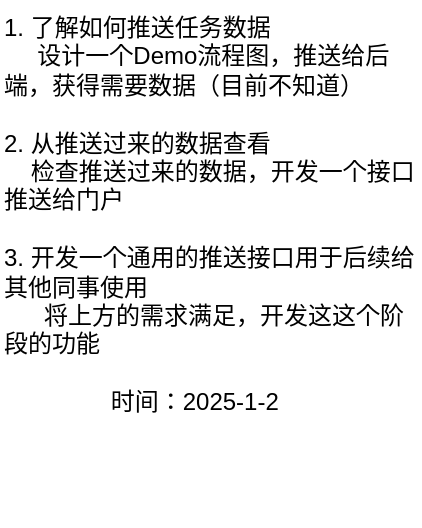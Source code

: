 <mxfile version="26.0.2">
  <diagram name="第 1 页" id="_7J9ALmxaEtgMCIji5xi">
    <mxGraphModel dx="1221" dy="725" grid="1" gridSize="10" guides="1" tooltips="1" connect="1" arrows="1" fold="1" page="1" pageScale="1" pageWidth="827" pageHeight="1169" math="0" shadow="0">
      <root>
        <mxCell id="0" />
        <mxCell id="1" parent="0" />
        <mxCell id="VBJPRnu1swg4sNBOQ6FT-3" value="1. 了解如何推送任务数据&lt;div&gt;&amp;nbsp; &amp;nbsp; &amp;nbsp;设计一个Demo流程图，推送给后端，获得需要数据（目前不知道）&lt;/div&gt;&lt;div&gt;&lt;br&gt;&lt;/div&gt;&lt;div&gt;2. 从推送过来的数据查看&lt;/div&gt;&lt;div&gt;&amp;nbsp; &amp;nbsp; 检查推送过来的数据，开发一个接口推送给门户&lt;/div&gt;&lt;div&gt;&lt;br&gt;&lt;/div&gt;&lt;div&gt;3. 开发一个通用的推送接口用于后续给&lt;/div&gt;&lt;div&gt;其他同事使用&lt;/div&gt;&lt;div&gt;&amp;nbsp; &amp;nbsp; &amp;nbsp; 将上方的需求满足，开发这这个阶段的功能&lt;/div&gt;&lt;div&gt;&lt;br&gt;&lt;/div&gt;&lt;div&gt;&lt;span style=&quot;white-space: pre;&quot;&gt;&#x9;&lt;/span&gt;&lt;span style=&quot;white-space: pre;&quot;&gt;&#x9;&lt;/span&gt;时间：2025-1-2&lt;br&gt;&lt;/div&gt;" style="text;html=1;whiteSpace=wrap;overflow=hidden;rounded=0;" parent="1" vertex="1">
          <mxGeometry width="210" height="260" as="geometry" />
        </mxCell>
      </root>
    </mxGraphModel>
  </diagram>
</mxfile>

